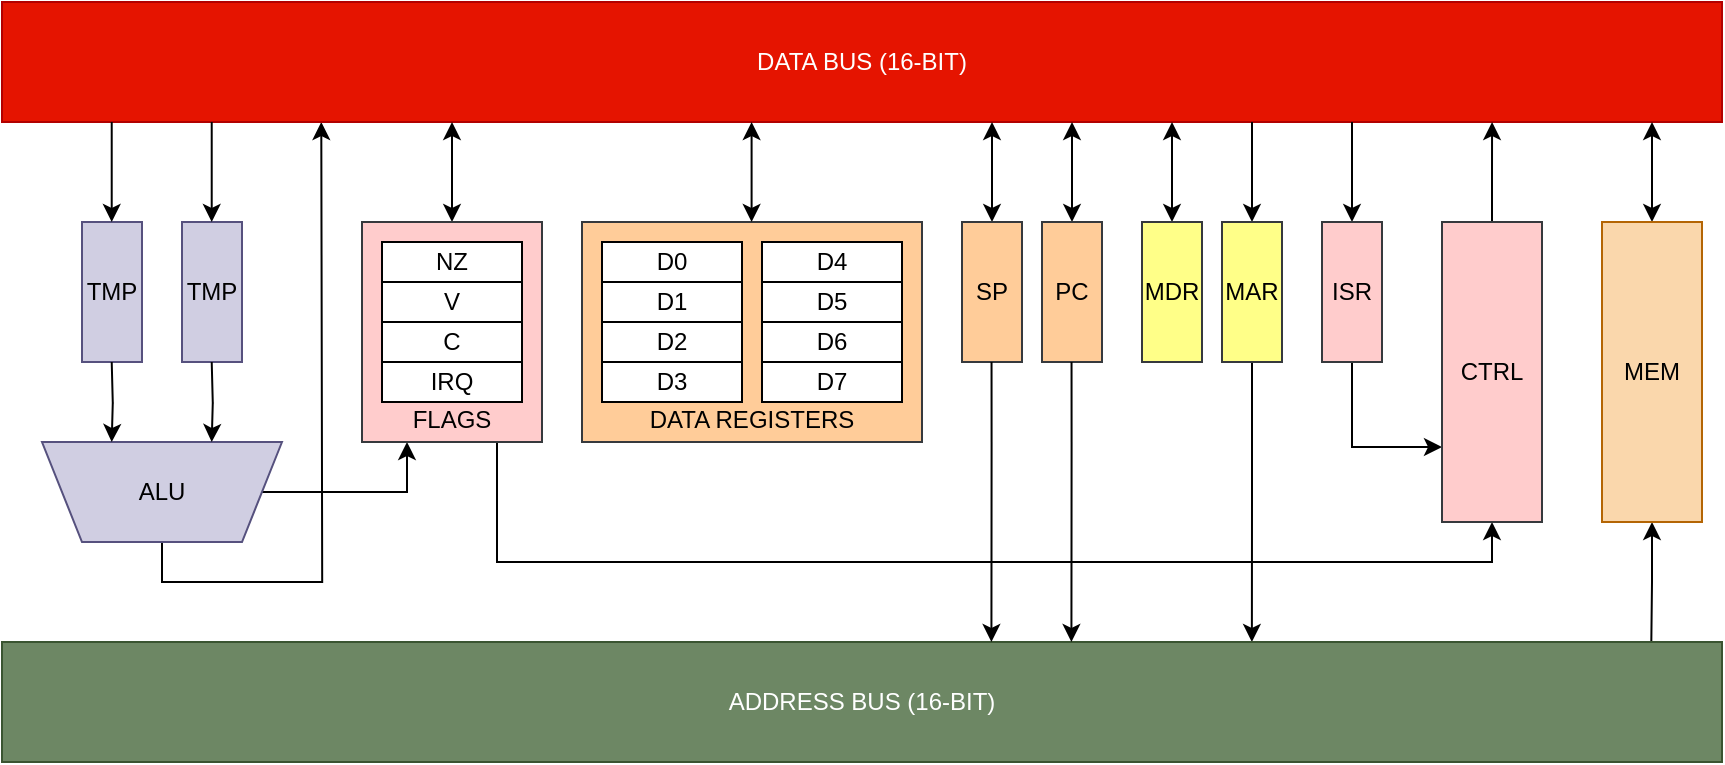 <mxfile version="15.7.3" type="device"><diagram id="9s5Lkduq_DD37f9z5_-n" name="Page-1"><mxGraphModel dx="2035" dy="721" grid="1" gridSize="10" guides="1" tooltips="1" connect="1" arrows="1" fold="1" page="1" pageScale="1" pageWidth="850" pageHeight="1100" math="0" shadow="0"><root><mxCell id="0"/><mxCell id="1" parent="0"/><mxCell id="3aURuv7qlAKBWk12xPhD-23" style="edgeStyle=orthogonalEdgeStyle;rounded=0;orthogonalLoop=1;jettySize=auto;html=1;exitX=0.5;exitY=0;exitDx=0;exitDy=0;entryX=0.174;entryY=1;entryDx=0;entryDy=0;entryPerimeter=0;" parent="1" source="GvIh0SwpmZ1WZnm5FZHL-1" edge="1"><mxGeometry relative="1" as="geometry"><mxPoint x="139.64" y="70" as="targetPoint"/></mxGeometry></mxCell><mxCell id="FoS_o0nnDgLm-PT3PgNy-26" style="edgeStyle=orthogonalEdgeStyle;rounded=0;orthogonalLoop=1;jettySize=auto;html=1;exitX=0;exitY=0.5;exitDx=0;exitDy=0;entryX=0.25;entryY=1;entryDx=0;entryDy=0;" edge="1" parent="1" source="GvIh0SwpmZ1WZnm5FZHL-1" target="XnJSqSvygMdLhFaaTVmC-12"><mxGeometry relative="1" as="geometry"/></mxCell><mxCell id="GvIh0SwpmZ1WZnm5FZHL-1" value="ALU" style="shape=trapezoid;perimeter=trapezoidPerimeter;whiteSpace=wrap;html=1;fixedSize=1;direction=west;fillColor=#d0cee2;strokeColor=#56517e;" parent="1" vertex="1"><mxGeometry y="230" width="120" height="50" as="geometry"/></mxCell><mxCell id="GvIh0SwpmZ1WZnm5FZHL-13" value="DATA BUS (16-BIT)" style="rounded=0;whiteSpace=wrap;html=1;comic=0;fillColor=#e51400;strokeColor=#B20000;fontColor=#ffffff;" parent="1" vertex="1"><mxGeometry x="-20" y="10" width="860" height="60" as="geometry"/></mxCell><mxCell id="XnJSqSvygMdLhFaaTVmC-60" style="edgeStyle=orthogonalEdgeStyle;rounded=0;orthogonalLoop=1;jettySize=auto;html=1;exitX=0.5;exitY=0;exitDx=0;exitDy=0;entryX=0.975;entryY=1;entryDx=0;entryDy=0;entryPerimeter=0;startArrow=classic;startFill=1;endArrow=classic;endFill=1;" parent="1" source="GvIh0SwpmZ1WZnm5FZHL-28" edge="1"><mxGeometry relative="1" as="geometry"><mxPoint x="805" y="70" as="targetPoint"/></mxGeometry></mxCell><mxCell id="354g-VVCzq9OzNUfFTLw-8" style="edgeStyle=orthogonalEdgeStyle;rounded=0;orthogonalLoop=1;jettySize=auto;html=1;exitX=0.5;exitY=1;exitDx=0;exitDy=0;entryX=0.962;entryY=0;entryDx=0;entryDy=0;entryPerimeter=0;startArrow=classic;startFill=1;endArrow=none;endFill=0;" parent="1" source="GvIh0SwpmZ1WZnm5FZHL-28" edge="1"><mxGeometry relative="1" as="geometry"><mxPoint x="804.66" y="330" as="targetPoint"/></mxGeometry></mxCell><mxCell id="GvIh0SwpmZ1WZnm5FZHL-28" value="MEM" style="rounded=0;whiteSpace=wrap;html=1;comic=0;fillColor=#fad7ac;strokeColor=#b46504;" parent="1" vertex="1"><mxGeometry x="780" y="120" width="50" height="150" as="geometry"/></mxCell><mxCell id="XnJSqSvygMdLhFaaTVmC-24" style="edgeStyle=orthogonalEdgeStyle;rounded=0;orthogonalLoop=1;jettySize=auto;html=1;exitX=0.5;exitY=0;exitDx=0;exitDy=0;entryX=0.365;entryY=1;entryDx=0;entryDy=0;entryPerimeter=0;startArrow=classic;startFill=1;endArrow=classic;endFill=1;" parent="1" source="DeOOv9TMjf4nzEULOQXT-17" edge="1"><mxGeometry relative="1" as="geometry"><mxPoint x="475" y="70" as="targetPoint"/></mxGeometry></mxCell><mxCell id="DeOOv9TMjf4nzEULOQXT-17" value="SP" style="rounded=0;whiteSpace=wrap;html=1;comic=0;fillColor=#ffcc99;strokeColor=#36393d;horizontal=1;" parent="1" vertex="1"><mxGeometry x="460" y="120" width="30" height="70" as="geometry"/></mxCell><mxCell id="XnJSqSvygMdLhFaaTVmC-33" style="edgeStyle=orthogonalEdgeStyle;rounded=0;orthogonalLoop=1;jettySize=auto;html=1;exitX=0.5;exitY=0;exitDx=0;exitDy=0;entryX=0.685;entryY=1;entryDx=0;entryDy=0;entryPerimeter=0;startArrow=classic;startFill=1;endArrow=none;endFill=0;" parent="1" source="DeOOv9TMjf4nzEULOQXT-18" edge="1"><mxGeometry relative="1" as="geometry"><mxPoint x="605" y="70" as="targetPoint"/></mxGeometry></mxCell><mxCell id="354g-VVCzq9OzNUfFTLw-7" style="edgeStyle=orthogonalEdgeStyle;rounded=0;orthogonalLoop=1;jettySize=auto;html=1;exitX=0.5;exitY=1;exitDx=0;exitDy=0;entryX=0.758;entryY=0;entryDx=0;entryDy=0;entryPerimeter=0;startArrow=none;startFill=0;endArrow=classic;endFill=1;" parent="1" source="DeOOv9TMjf4nzEULOQXT-18" edge="1"><mxGeometry relative="1" as="geometry"><mxPoint x="604.94" y="330" as="targetPoint"/></mxGeometry></mxCell><mxCell id="DeOOv9TMjf4nzEULOQXT-18" value="&lt;font color=&quot;#000000&quot;&gt;MAR&lt;br&gt;&lt;/font&gt;" style="rounded=0;whiteSpace=wrap;html=1;comic=0;fillColor=#ffff88;strokeColor=#36393d;" parent="1" vertex="1"><mxGeometry x="590" y="120" width="30" height="70" as="geometry"/></mxCell><mxCell id="XnJSqSvygMdLhFaaTVmC-31" style="edgeStyle=orthogonalEdgeStyle;rounded=0;orthogonalLoop=1;jettySize=auto;html=1;exitX=0.5;exitY=0;exitDx=0;exitDy=0;entryX=0.595;entryY=1;entryDx=0;entryDy=0;entryPerimeter=0;startArrow=classic;startFill=1;endArrow=classic;endFill=1;" parent="1" source="DeOOv9TMjf4nzEULOQXT-20" edge="1"><mxGeometry relative="1" as="geometry"><mxPoint x="515" y="70" as="targetPoint"/></mxGeometry></mxCell><mxCell id="DeOOv9TMjf4nzEULOQXT-20" value="PC" style="rounded=0;whiteSpace=wrap;html=1;comic=0;fillColor=#ffcc99;strokeColor=#36393d;" parent="1" vertex="1"><mxGeometry x="500" y="120" width="30" height="70" as="geometry"/></mxCell><mxCell id="XnJSqSvygMdLhFaaTVmC-37" style="edgeStyle=orthogonalEdgeStyle;rounded=0;orthogonalLoop=1;jettySize=auto;html=1;exitX=0.5;exitY=0;exitDx=0;exitDy=0;entryX=0.855;entryY=1;entryDx=0;entryDy=0;entryPerimeter=0;startArrow=classic;startFill=1;endArrow=none;endFill=0;" parent="1" source="DeOOv9TMjf4nzEULOQXT-21" edge="1"><mxGeometry relative="1" as="geometry"><mxPoint x="655" y="70" as="targetPoint"/></mxGeometry></mxCell><mxCell id="FoS_o0nnDgLm-PT3PgNy-31" style="edgeStyle=orthogonalEdgeStyle;rounded=0;orthogonalLoop=1;jettySize=auto;html=1;exitX=0.5;exitY=1;exitDx=0;exitDy=0;entryX=0;entryY=0.75;entryDx=0;entryDy=0;" edge="1" parent="1" source="DeOOv9TMjf4nzEULOQXT-21" target="XnJSqSvygMdLhFaaTVmC-29"><mxGeometry relative="1" as="geometry"/></mxCell><mxCell id="DeOOv9TMjf4nzEULOQXT-21" value="ISR" style="rounded=0;whiteSpace=wrap;html=1;comic=0;fillColor=#ffcccc;strokeColor=#36393d;" parent="1" vertex="1"><mxGeometry x="640" y="120" width="30" height="70" as="geometry"/></mxCell><mxCell id="DeOOv9TMjf4nzEULOQXT-38" value="ADDRESS BUS (16-BIT)" style="rounded=0;whiteSpace=wrap;html=1;comic=0;fillColor=#6d8764;strokeColor=#3A5431;fontColor=#ffffff;" parent="1" vertex="1"><mxGeometry x="-20" y="330" width="860" height="60" as="geometry"/></mxCell><mxCell id="XnJSqSvygMdLhFaaTVmC-16" style="edgeStyle=orthogonalEdgeStyle;rounded=0;orthogonalLoop=1;jettySize=auto;html=1;exitX=0.5;exitY=0;exitDx=0;exitDy=0;entryX=0.195;entryY=1;entryDx=0;entryDy=0;entryPerimeter=0;startArrow=classic;startFill=1;endArrow=classic;endFill=1;" parent="1" source="XnJSqSvygMdLhFaaTVmC-12" edge="1"><mxGeometry relative="1" as="geometry"><mxPoint x="205" y="70" as="targetPoint"/></mxGeometry></mxCell><mxCell id="FoS_o0nnDgLm-PT3PgNy-30" style="edgeStyle=orthogonalEdgeStyle;rounded=0;orthogonalLoop=1;jettySize=auto;html=1;exitX=0.75;exitY=1;exitDx=0;exitDy=0;entryX=0.5;entryY=1;entryDx=0;entryDy=0;" edge="1" parent="1" source="XnJSqSvygMdLhFaaTVmC-12" target="XnJSqSvygMdLhFaaTVmC-29"><mxGeometry relative="1" as="geometry"/></mxCell><mxCell id="XnJSqSvygMdLhFaaTVmC-12" value="" style="rounded=0;whiteSpace=wrap;html=1;comic=0;fillColor=#ffcccc;strokeColor=#36393d;" parent="1" vertex="1"><mxGeometry x="160" y="120" width="90" height="110" as="geometry"/></mxCell><mxCell id="6Ko1g-9NohbHHaTMVgRB-3" style="edgeStyle=orthogonalEdgeStyle;rounded=0;orthogonalLoop=1;jettySize=auto;html=1;exitX=0.5;exitY=0;exitDx=0;exitDy=0;" parent="1" source="XnJSqSvygMdLhFaaTVmC-29" edge="1"><mxGeometry relative="1" as="geometry"><mxPoint x="725.032" y="70.0" as="targetPoint"/></mxGeometry></mxCell><mxCell id="XnJSqSvygMdLhFaaTVmC-29" value="CTRL" style="rounded=0;whiteSpace=wrap;html=1;comic=0;fillColor=#ffcccc;strokeColor=#36393d;" parent="1" vertex="1"><mxGeometry x="700" y="120" width="50" height="150" as="geometry"/></mxCell><mxCell id="3aURuv7qlAKBWk12xPhD-3" value="TMP" style="rounded=0;whiteSpace=wrap;html=1;comic=0;fillColor=#d0cee2;strokeColor=#56517e;" parent="1" vertex="1"><mxGeometry x="70" y="120" width="30" height="70" as="geometry"/></mxCell><mxCell id="3aURuv7qlAKBWk12xPhD-4" style="edgeStyle=orthogonalEdgeStyle;rounded=0;orthogonalLoop=1;jettySize=auto;html=1;exitX=0.5;exitY=0;exitDx=0;exitDy=0;entryX=0.045;entryY=1;entryDx=0;entryDy=0;entryPerimeter=0;startArrow=classic;startFill=1;endArrow=none;endFill=0;" parent="1" edge="1"><mxGeometry relative="1" as="geometry"><mxPoint x="84.86" y="70" as="targetPoint"/><mxPoint x="84.86" y="120" as="sourcePoint"/></mxGeometry></mxCell><mxCell id="3aURuv7qlAKBWk12xPhD-6" style="edgeStyle=orthogonalEdgeStyle;rounded=0;orthogonalLoop=1;jettySize=auto;html=1;exitX=0.5;exitY=1;exitDx=0;exitDy=0;entryX=0.75;entryY=1;entryDx=0;entryDy=0;" parent="1" edge="1"><mxGeometry relative="1" as="geometry"><mxPoint x="84.86" y="190" as="sourcePoint"/><mxPoint x="84.86" y="230" as="targetPoint"/></mxGeometry></mxCell><mxCell id="3aURuv7qlAKBWk12xPhD-8" value="" style="rounded=0;whiteSpace=wrap;html=1;comic=0;fillColor=#ffcc99;strokeColor=#36393d;" parent="1" vertex="1"><mxGeometry x="270" y="120" width="170" height="110" as="geometry"/></mxCell><mxCell id="3aURuv7qlAKBWk12xPhD-10" style="edgeStyle=orthogonalEdgeStyle;rounded=0;orthogonalLoop=1;jettySize=auto;html=1;exitX=0.5;exitY=0;exitDx=0;exitDy=0;entryX=0.245;entryY=1;entryDx=0;entryDy=0;entryPerimeter=0;startArrow=classic;startFill=1;endArrow=classic;endFill=1;" parent="1" edge="1"><mxGeometry relative="1" as="geometry"><mxPoint x="354.8" y="70" as="targetPoint"/><mxPoint x="354.8" y="120" as="sourcePoint"/></mxGeometry></mxCell><mxCell id="3aURuv7qlAKBWk12xPhD-18" style="edgeStyle=orthogonalEdgeStyle;rounded=0;orthogonalLoop=1;jettySize=auto;html=1;exitX=0.5;exitY=1;exitDx=0;exitDy=0;entryX=0.758;entryY=0;entryDx=0;entryDy=0;entryPerimeter=0;startArrow=none;startFill=0;endArrow=classic;endFill=1;" parent="1" edge="1"><mxGeometry relative="1" as="geometry"><mxPoint x="514.77" y="190" as="sourcePoint"/><mxPoint x="514.71" y="330" as="targetPoint"/><Array as="points"><mxPoint x="514.77" y="230"/><mxPoint x="514.77" y="230"/></Array></mxGeometry></mxCell><mxCell id="3aURuv7qlAKBWk12xPhD-20" style="edgeStyle=orthogonalEdgeStyle;rounded=0;orthogonalLoop=1;jettySize=auto;html=1;exitX=0.5;exitY=1;exitDx=0;exitDy=0;entryX=0.758;entryY=0;entryDx=0;entryDy=0;entryPerimeter=0;startArrow=none;startFill=0;endArrow=classic;endFill=1;" parent="1" edge="1"><mxGeometry relative="1" as="geometry"><mxPoint x="474.77" y="190" as="sourcePoint"/><mxPoint x="474.71" y="330" as="targetPoint"/><Array as="points"><mxPoint x="474.77" y="230"/><mxPoint x="474.77" y="230"/></Array></mxGeometry></mxCell><mxCell id="3aURuv7qlAKBWk12xPhD-24" value="TMP" style="rounded=0;whiteSpace=wrap;html=1;comic=0;fillColor=#d0cee2;strokeColor=#56517e;" parent="1" vertex="1"><mxGeometry x="20" y="120" width="30" height="70" as="geometry"/></mxCell><mxCell id="3aURuv7qlAKBWk12xPhD-25" style="edgeStyle=orthogonalEdgeStyle;rounded=0;orthogonalLoop=1;jettySize=auto;html=1;exitX=0.5;exitY=0;exitDx=0;exitDy=0;entryX=0.045;entryY=1;entryDx=0;entryDy=0;entryPerimeter=0;startArrow=classic;startFill=1;endArrow=none;endFill=0;" parent="1" edge="1"><mxGeometry relative="1" as="geometry"><mxPoint x="34.86" y="70" as="targetPoint"/><mxPoint x="34.86" y="120" as="sourcePoint"/></mxGeometry></mxCell><mxCell id="3aURuv7qlAKBWk12xPhD-26" style="edgeStyle=orthogonalEdgeStyle;rounded=0;orthogonalLoop=1;jettySize=auto;html=1;exitX=0.5;exitY=1;exitDx=0;exitDy=0;entryX=0.75;entryY=1;entryDx=0;entryDy=0;" parent="1" edge="1"><mxGeometry relative="1" as="geometry"><mxPoint x="34.86" y="190.0" as="sourcePoint"/><mxPoint x="34.86" y="230.0" as="targetPoint"/></mxGeometry></mxCell><mxCell id="FoS_o0nnDgLm-PT3PgNy-4" value="D0" style="rounded=0;whiteSpace=wrap;html=1;comic=0;" vertex="1" parent="1"><mxGeometry x="280" y="130" width="70" height="20" as="geometry"/></mxCell><mxCell id="FoS_o0nnDgLm-PT3PgNy-6" value="D1" style="rounded=0;whiteSpace=wrap;html=1;comic=0;" vertex="1" parent="1"><mxGeometry x="280" y="150" width="70" height="20" as="geometry"/></mxCell><mxCell id="FoS_o0nnDgLm-PT3PgNy-7" value="D4" style="rounded=0;whiteSpace=wrap;html=1;comic=0;" vertex="1" parent="1"><mxGeometry x="360" y="130" width="70" height="20" as="geometry"/></mxCell><mxCell id="FoS_o0nnDgLm-PT3PgNy-8" value="D5" style="rounded=0;whiteSpace=wrap;html=1;comic=0;" vertex="1" parent="1"><mxGeometry x="360" y="150" width="70" height="20" as="geometry"/></mxCell><mxCell id="FoS_o0nnDgLm-PT3PgNy-9" value="D2" style="rounded=0;whiteSpace=wrap;html=1;comic=0;" vertex="1" parent="1"><mxGeometry x="280" y="170" width="70" height="20" as="geometry"/></mxCell><mxCell id="FoS_o0nnDgLm-PT3PgNy-10" value="D6" style="rounded=0;whiteSpace=wrap;html=1;comic=0;" vertex="1" parent="1"><mxGeometry x="360" y="170" width="70" height="20" as="geometry"/></mxCell><mxCell id="FoS_o0nnDgLm-PT3PgNy-11" value="D3" style="rounded=0;whiteSpace=wrap;html=1;comic=0;" vertex="1" parent="1"><mxGeometry x="280" y="190" width="70" height="20" as="geometry"/></mxCell><mxCell id="FoS_o0nnDgLm-PT3PgNy-12" value="D7" style="rounded=0;whiteSpace=wrap;html=1;comic=0;" vertex="1" parent="1"><mxGeometry x="360" y="190" width="70" height="20" as="geometry"/></mxCell><mxCell id="FoS_o0nnDgLm-PT3PgNy-13" style="edgeStyle=orthogonalEdgeStyle;rounded=0;orthogonalLoop=1;jettySize=auto;html=1;exitX=0.5;exitY=0;exitDx=0;exitDy=0;entryX=0.685;entryY=1;entryDx=0;entryDy=0;entryPerimeter=0;startArrow=classic;startFill=1;endArrow=classic;endFill=1;" edge="1" parent="1" source="FoS_o0nnDgLm-PT3PgNy-15"><mxGeometry relative="1" as="geometry"><mxPoint x="565" y="70" as="targetPoint"/></mxGeometry></mxCell><mxCell id="FoS_o0nnDgLm-PT3PgNy-15" value="&lt;font color=&quot;#000000&quot;&gt;MDR&lt;br&gt;&lt;/font&gt;" style="rounded=0;whiteSpace=wrap;html=1;comic=0;fillColor=#ffff88;strokeColor=#36393d;" vertex="1" parent="1"><mxGeometry x="550" y="120" width="30" height="70" as="geometry"/></mxCell><mxCell id="FoS_o0nnDgLm-PT3PgNy-16" value="DATA REGISTERS" style="text;html=1;strokeColor=none;fillColor=none;align=center;verticalAlign=middle;whiteSpace=wrap;rounded=0;" vertex="1" parent="1"><mxGeometry x="295" y="204" width="120" height="30" as="geometry"/></mxCell><mxCell id="FoS_o0nnDgLm-PT3PgNy-18" value="NZ" style="rounded=0;whiteSpace=wrap;html=1;comic=0;" vertex="1" parent="1"><mxGeometry x="170" y="130" width="70" height="20" as="geometry"/></mxCell><mxCell id="FoS_o0nnDgLm-PT3PgNy-19" value="V" style="rounded=0;whiteSpace=wrap;html=1;comic=0;" vertex="1" parent="1"><mxGeometry x="170" y="150" width="70" height="20" as="geometry"/></mxCell><mxCell id="FoS_o0nnDgLm-PT3PgNy-20" value="C" style="rounded=0;whiteSpace=wrap;html=1;comic=0;" vertex="1" parent="1"><mxGeometry x="170" y="170" width="70" height="20" as="geometry"/></mxCell><mxCell id="FoS_o0nnDgLm-PT3PgNy-22" value="IRQ" style="rounded=0;whiteSpace=wrap;html=1;comic=0;" vertex="1" parent="1"><mxGeometry x="170" y="190" width="70" height="20" as="geometry"/></mxCell><mxCell id="FoS_o0nnDgLm-PT3PgNy-25" value="FLAGS" style="text;html=1;strokeColor=none;fillColor=none;align=center;verticalAlign=middle;whiteSpace=wrap;rounded=0;" vertex="1" parent="1"><mxGeometry x="175" y="204" width="60" height="30" as="geometry"/></mxCell></root></mxGraphModel></diagram></mxfile>